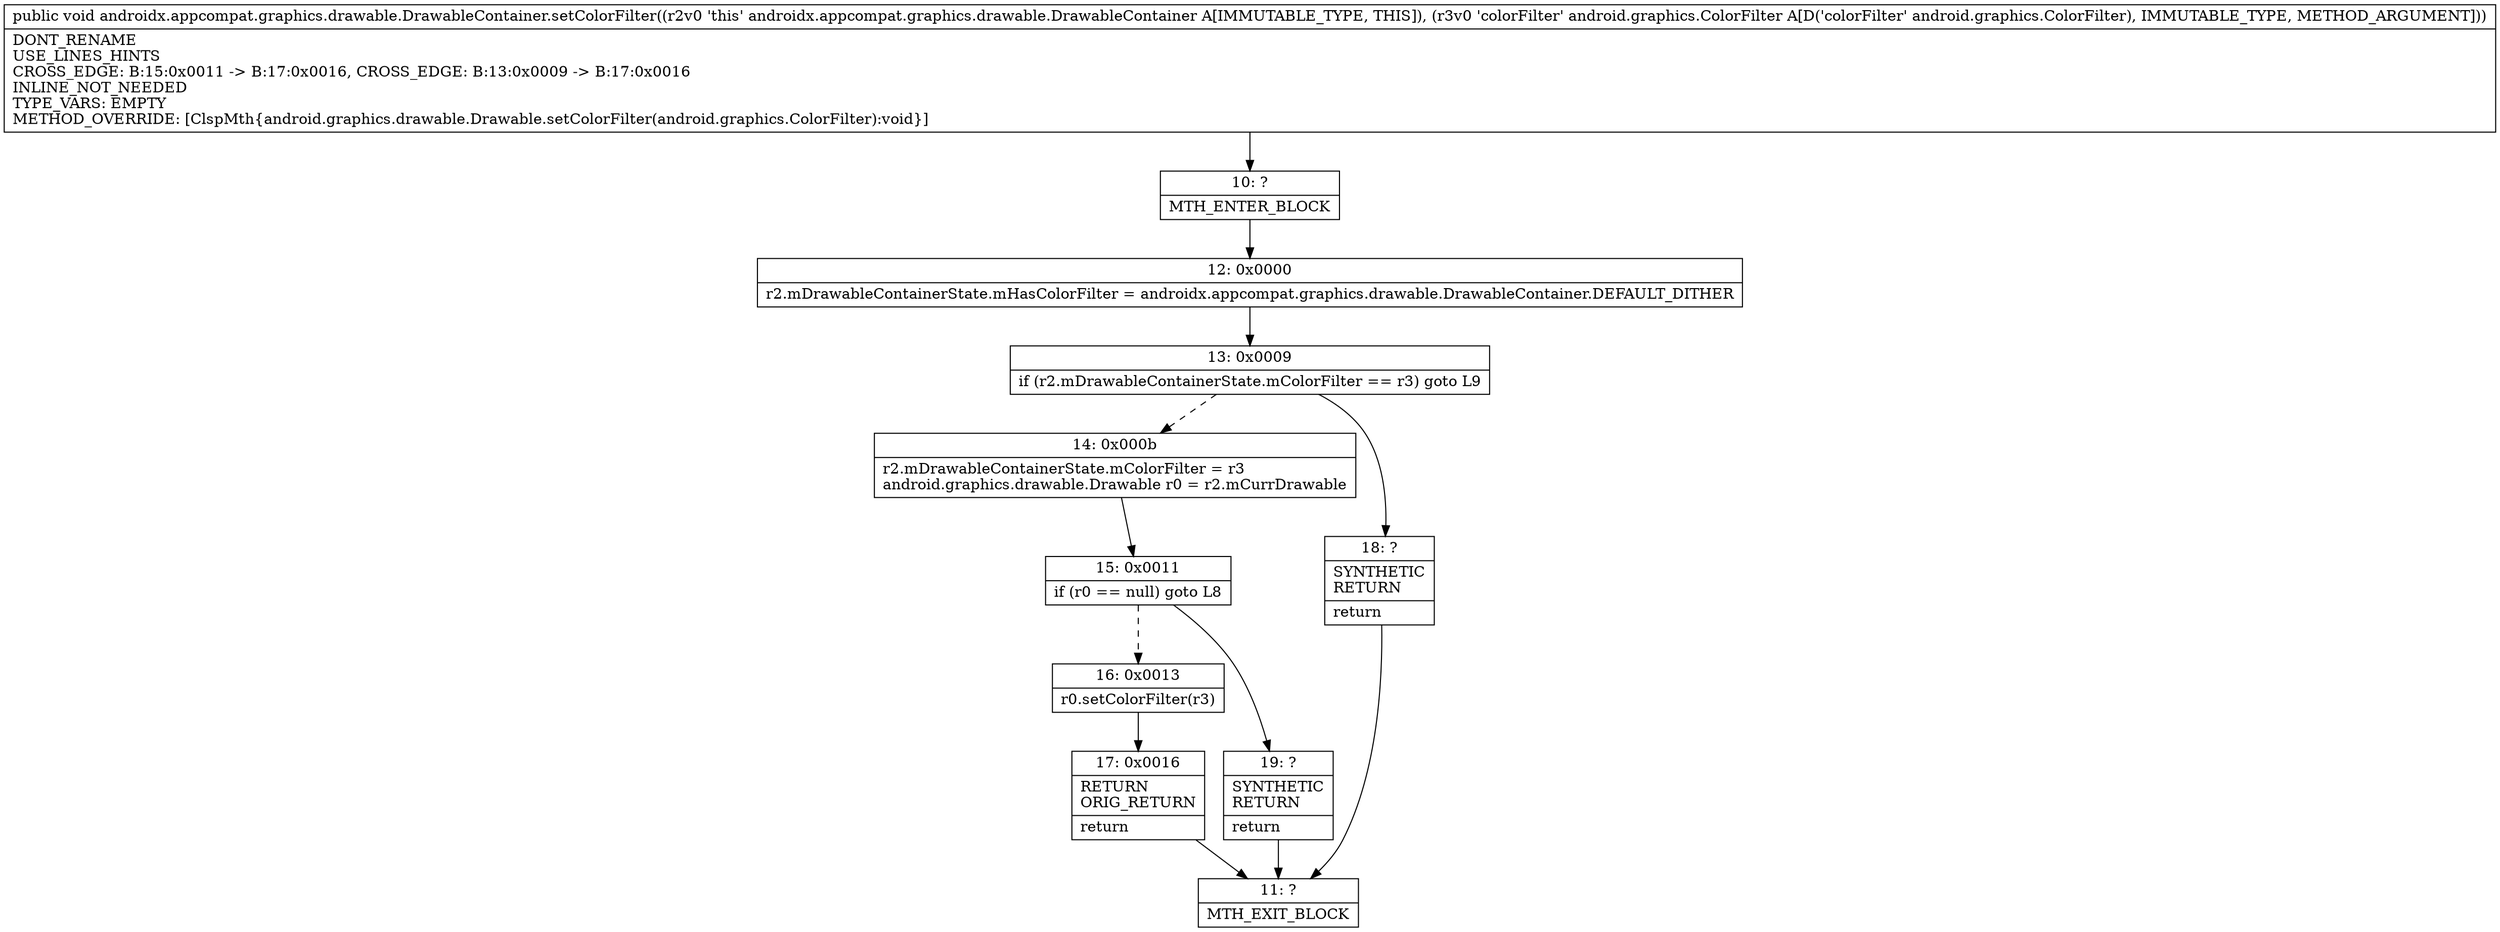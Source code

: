 digraph "CFG forandroidx.appcompat.graphics.drawable.DrawableContainer.setColorFilter(Landroid\/graphics\/ColorFilter;)V" {
Node_10 [shape=record,label="{10\:\ ?|MTH_ENTER_BLOCK\l}"];
Node_12 [shape=record,label="{12\:\ 0x0000|r2.mDrawableContainerState.mHasColorFilter = androidx.appcompat.graphics.drawable.DrawableContainer.DEFAULT_DITHER\l}"];
Node_13 [shape=record,label="{13\:\ 0x0009|if (r2.mDrawableContainerState.mColorFilter == r3) goto L9\l}"];
Node_14 [shape=record,label="{14\:\ 0x000b|r2.mDrawableContainerState.mColorFilter = r3\landroid.graphics.drawable.Drawable r0 = r2.mCurrDrawable\l}"];
Node_15 [shape=record,label="{15\:\ 0x0011|if (r0 == null) goto L8\l}"];
Node_16 [shape=record,label="{16\:\ 0x0013|r0.setColorFilter(r3)\l}"];
Node_17 [shape=record,label="{17\:\ 0x0016|RETURN\lORIG_RETURN\l|return\l}"];
Node_11 [shape=record,label="{11\:\ ?|MTH_EXIT_BLOCK\l}"];
Node_19 [shape=record,label="{19\:\ ?|SYNTHETIC\lRETURN\l|return\l}"];
Node_18 [shape=record,label="{18\:\ ?|SYNTHETIC\lRETURN\l|return\l}"];
MethodNode[shape=record,label="{public void androidx.appcompat.graphics.drawable.DrawableContainer.setColorFilter((r2v0 'this' androidx.appcompat.graphics.drawable.DrawableContainer A[IMMUTABLE_TYPE, THIS]), (r3v0 'colorFilter' android.graphics.ColorFilter A[D('colorFilter' android.graphics.ColorFilter), IMMUTABLE_TYPE, METHOD_ARGUMENT]))  | DONT_RENAME\lUSE_LINES_HINTS\lCROSS_EDGE: B:15:0x0011 \-\> B:17:0x0016, CROSS_EDGE: B:13:0x0009 \-\> B:17:0x0016\lINLINE_NOT_NEEDED\lTYPE_VARS: EMPTY\lMETHOD_OVERRIDE: [ClspMth\{android.graphics.drawable.Drawable.setColorFilter(android.graphics.ColorFilter):void\}]\l}"];
MethodNode -> Node_10;Node_10 -> Node_12;
Node_12 -> Node_13;
Node_13 -> Node_14[style=dashed];
Node_13 -> Node_18;
Node_14 -> Node_15;
Node_15 -> Node_16[style=dashed];
Node_15 -> Node_19;
Node_16 -> Node_17;
Node_17 -> Node_11;
Node_19 -> Node_11;
Node_18 -> Node_11;
}

